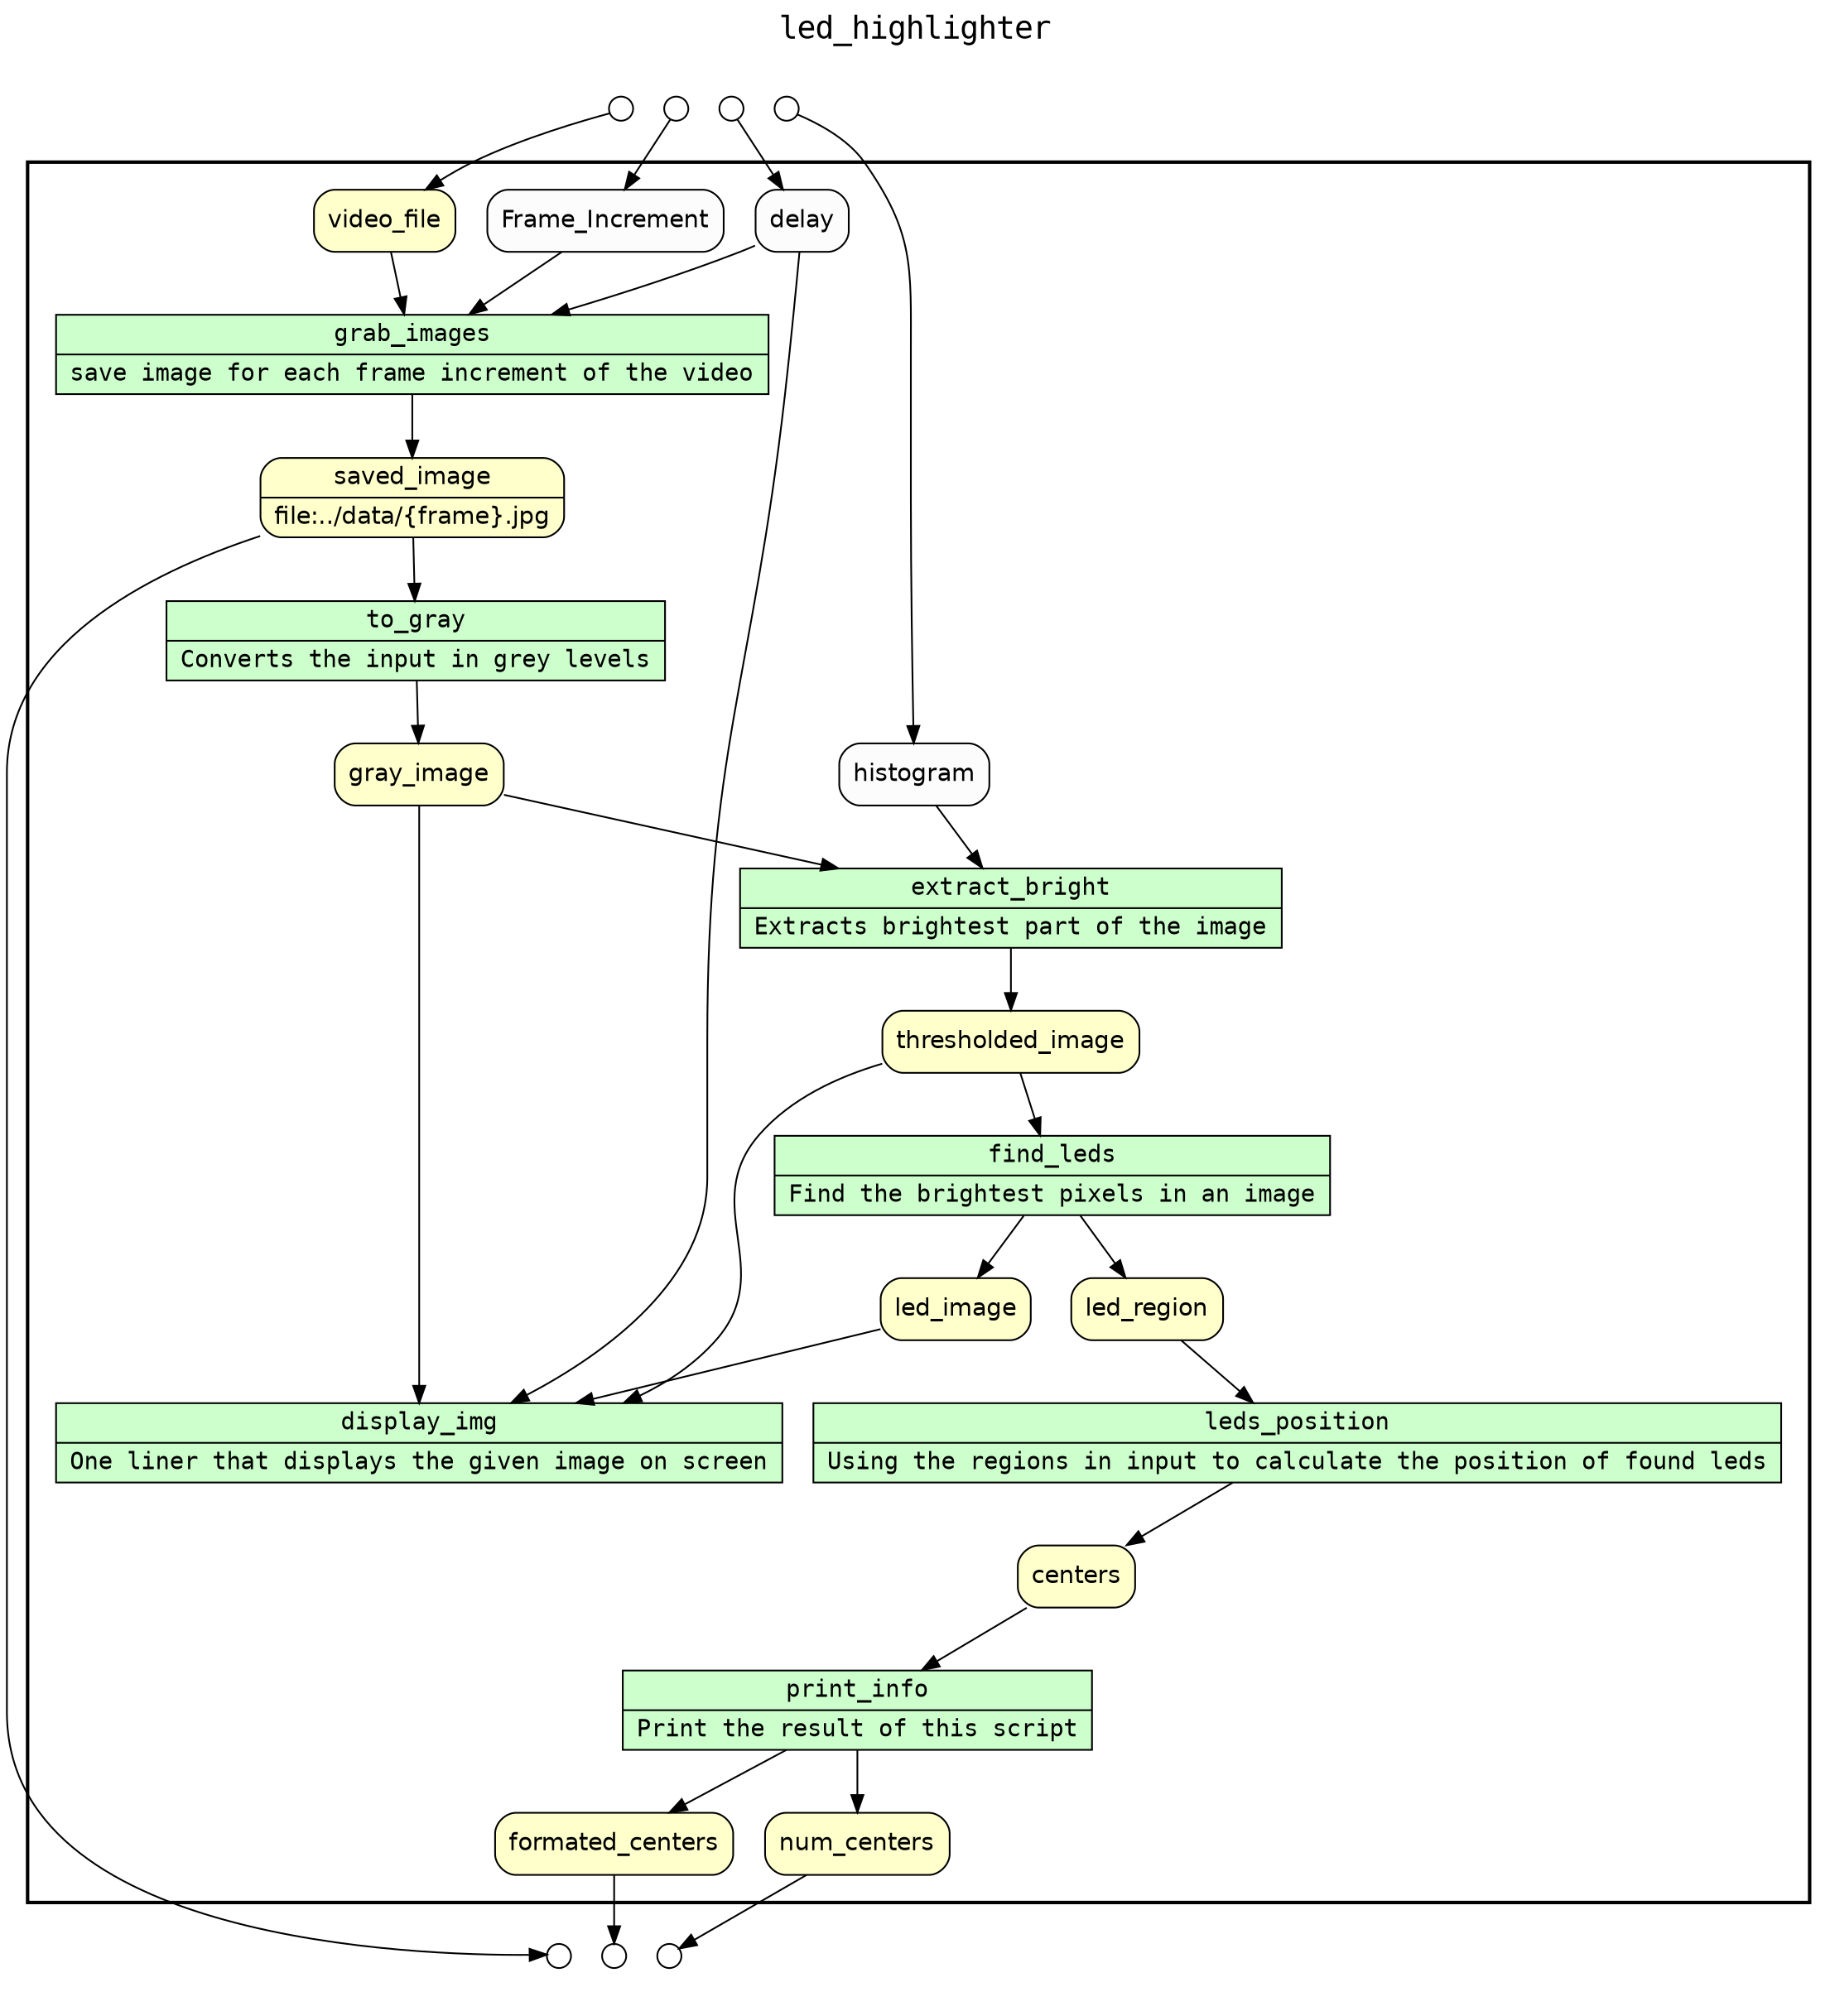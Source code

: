 
/* Start of top-level graph */
digraph Workflow {
rankdir=TB

/* Title for graph */
fontname=Courier; fontsize=18; labelloc=t
label=led_highlighter

/* Start of double cluster for drawing box around nodes in workflow */
subgraph cluster_workflow_box_outer { label=""; color=black; penwidth=2
subgraph cluster_workflow_box_inner { label=""; color=white

/* Style for nodes representing atomic programs in workflow */
node[shape=box style=filled fillcolor="#CCFFCC" peripheries=1 fontname=Courier]

/* Nodes representing atomic programs in workflow */
display_img [shape=record rankdir=LR label="{<f0> display_img |<f1> One liner that displays the given image on screen}"];
grab_images [shape=record rankdir=LR label="{<f0> grab_images |<f1> save image for each frame increment of the video}"];
to_gray [shape=record rankdir=LR label="{<f0> to_gray |<f1> Converts the input in grey levels}"];
extract_bright [shape=record rankdir=LR label="{<f0> extract_bright |<f1> Extracts brightest part of the image}"];
find_leds [shape=record rankdir=LR label="{<f0> find_leds |<f1> Find the brightest pixels in an image}"];
leds_position [shape=record rankdir=LR label="{<f0> leds_position |<f1> Using the regions in input to calculate the position of found leds}"];
print_info [shape=record rankdir=LR label="{<f0> print_info |<f1> Print the result of this script}"];

/* Style for nodes representing non-parameter data channels in workflow */
node[shape=box style="rounded,filled" fillcolor="#FFFFCC" peripheries=1 fontname=Helvetica]

/* Nodes for non-parameter data channels in workflow */
saved_image [shape=record rankdir=LR label="{<f0> saved_image |<f1> file\:../data/\{frame\}.jpg}"];
formated_centers
num_centers
gray_image
thresholded_image
led_image
video_file
led_region
centers

/* Style for nodes representing parameter channels in workflow */
node[shape=box style="rounded,filled" fillcolor="#FCFCFC" peripheries=1 fontname=Helvetica]

/* Nodes representing parameter channels in workflow */
delay
Frame_Increment
histogram

/* Edges representing connections between programs and channels */
gray_image -> display_img
thresholded_image -> display_img
led_image -> display_img
delay -> display_img
grab_images -> saved_image
Frame_Increment -> grab_images
delay -> grab_images
video_file -> grab_images
to_gray -> gray_image
saved_image -> to_gray
extract_bright -> thresholded_image
gray_image -> extract_bright
histogram -> extract_bright
find_leds -> led_image
find_leds -> led_region
thresholded_image -> find_leds
leds_position -> centers
led_region -> leds_position
print_info -> formated_centers
print_info -> num_centers
centers -> print_info

/* End of double cluster for drawing box around nodes in workflow */
}}

/* Hidden double-cluster for grouping workflow input ports */
subgraph cluster_input_ports_group_outer { label=""; color=white
subgraph cluster_input_ports_group_inner { label=""; color=white

/* Style for nodes representing workflow input ports */
node[shape=circle style="rounded,filled" fillcolor="#FFFFFF" peripheries=1 fontname=Helvetica width=0.2]

/* Nodes representing workflow input ports */
video_file_input_port [label=""]
Frame_Increment_input_port [label=""]
delay_input_port [label=""]
histogram_input_port [label=""]

/* End of double-cluster for grouping workflow input ports */
}}

/* Hidden double-cluster for grouping workflow output ports */
subgraph cluster_output_ports_group_outer { label=""; color=white
subgraph cluster_output_ports_group_inner { label=""; color=white

/* Style for nodes representing workflow output ports */
node[shape=circle style="rounded,filled" fillcolor="#FFFFFF" peripheries=1 fontname=Helvetica width=0.2]

/* Nodes representing workflow output ports */
saved_image_output_port [label=""]
formated_centers_output_port [label=""]
num_centers_output_port [label=""]

/* End of double-cluster for grouping workflow output ports */
}}

/* Edges from input ports to channels */
video_file_input_port -> video_file
Frame_Increment_input_port -> Frame_Increment
delay_input_port -> delay
histogram_input_port -> histogram

/* Edges from channels to output ports */
saved_image -> saved_image_output_port
formated_centers -> formated_centers_output_port
num_centers -> num_centers_output_port

/* End of top-level graph */
}
